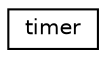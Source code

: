 digraph G
{
  edge [fontname="Helvetica",fontsize="10",labelfontname="Helvetica",labelfontsize="10"];
  node [fontname="Helvetica",fontsize="10",shape=record];
  rankdir=LR;
  Node1 [label="timer",height=0.2,width=0.4,color="black", fillcolor="white", style="filled",URL="$structtimer.html"];
}
